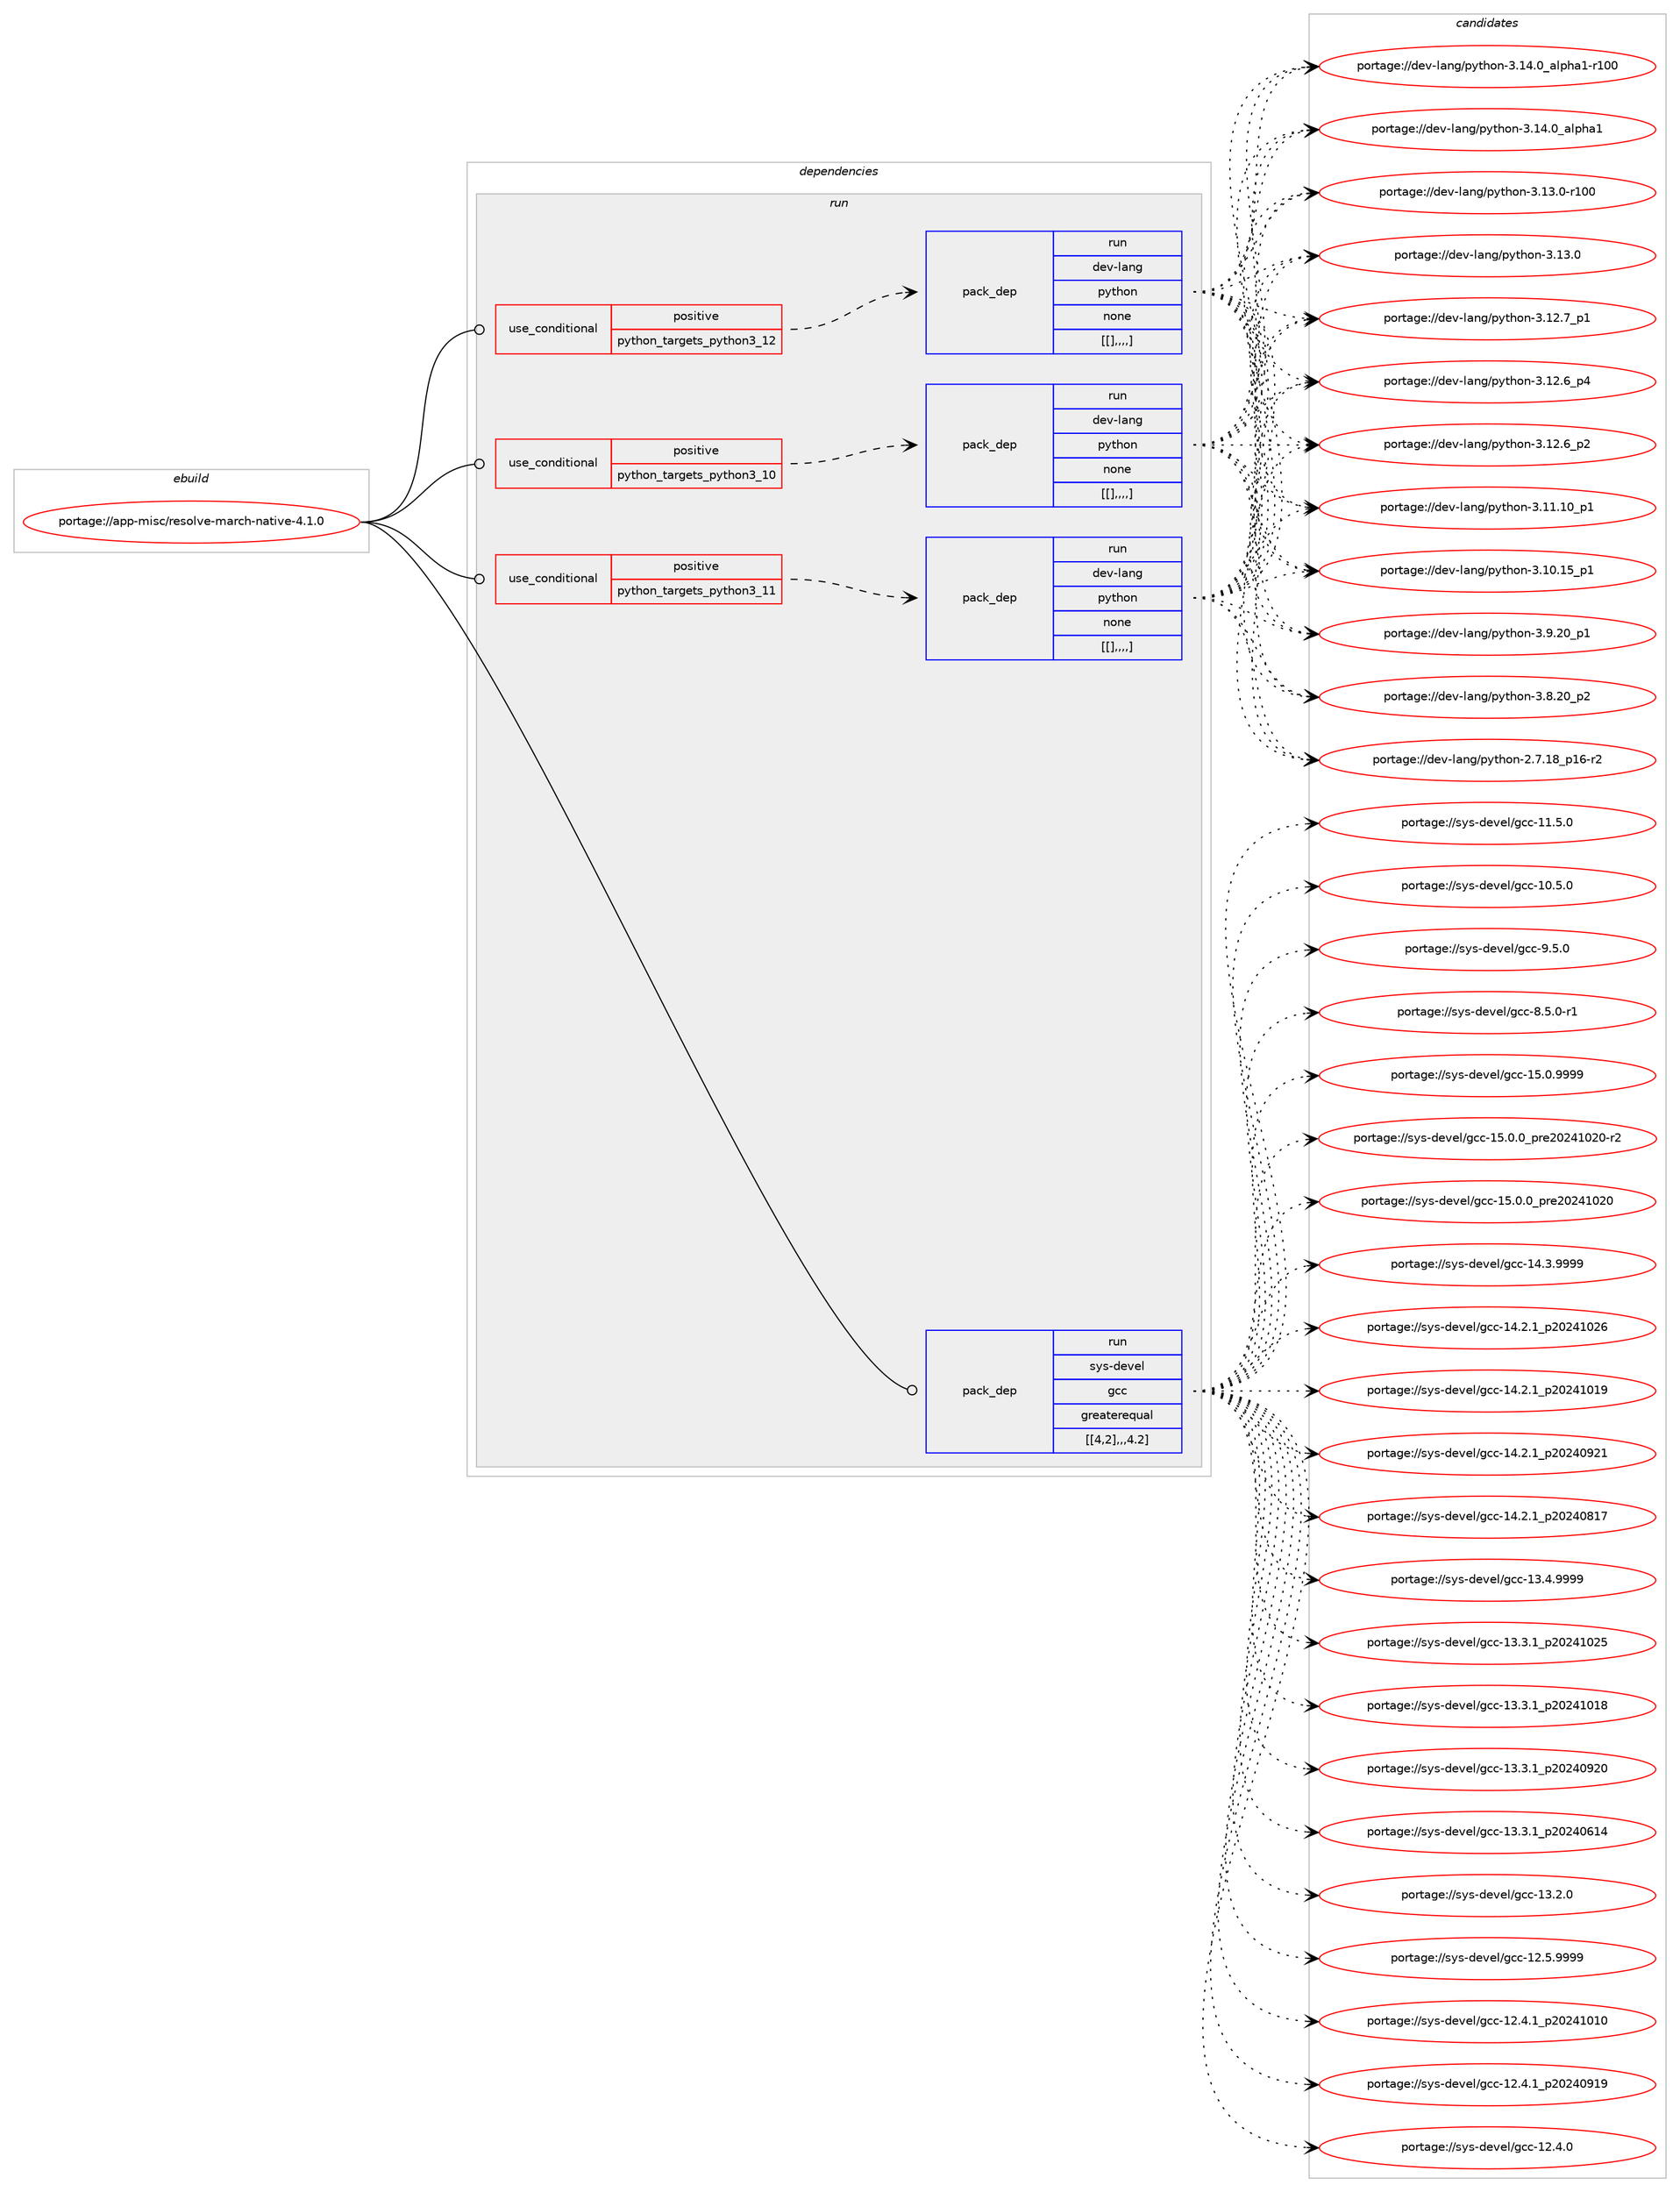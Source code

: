 digraph prolog {

# *************
# Graph options
# *************

newrank=true;
concentrate=true;
compound=true;
graph [rankdir=LR,fontname=Helvetica,fontsize=10,ranksep=1.5];#, ranksep=2.5, nodesep=0.2];
edge  [arrowhead=vee];
node  [fontname=Helvetica,fontsize=10];

# **********
# The ebuild
# **********

subgraph cluster_leftcol {
color=gray;
label=<<i>ebuild</i>>;
id [label="portage://app-misc/resolve-march-native-4.1.0", color=red, width=4, href="../app-misc/resolve-march-native-4.1.0.svg"];
}

# ****************
# The dependencies
# ****************

subgraph cluster_midcol {
color=gray;
label=<<i>dependencies</i>>;
subgraph cluster_compile {
fillcolor="#eeeeee";
style=filled;
label=<<i>compile</i>>;
}
subgraph cluster_compileandrun {
fillcolor="#eeeeee";
style=filled;
label=<<i>compile and run</i>>;
}
subgraph cluster_run {
fillcolor="#eeeeee";
style=filled;
label=<<i>run</i>>;
subgraph cond13876 {
dependency46667 [label=<<TABLE BORDER="0" CELLBORDER="1" CELLSPACING="0" CELLPADDING="4"><TR><TD ROWSPAN="3" CELLPADDING="10">use_conditional</TD></TR><TR><TD>positive</TD></TR><TR><TD>python_targets_python3_10</TD></TR></TABLE>>, shape=none, color=red];
subgraph pack32343 {
dependency46710 [label=<<TABLE BORDER="0" CELLBORDER="1" CELLSPACING="0" CELLPADDING="4" WIDTH="220"><TR><TD ROWSPAN="6" CELLPADDING="30">pack_dep</TD></TR><TR><TD WIDTH="110">run</TD></TR><TR><TD>dev-lang</TD></TR><TR><TD>python</TD></TR><TR><TD>none</TD></TR><TR><TD>[[],,,,]</TD></TR></TABLE>>, shape=none, color=blue];
}
dependency46667:e -> dependency46710:w [weight=20,style="dashed",arrowhead="vee"];
}
id:e -> dependency46667:w [weight=20,style="solid",arrowhead="odot"];
subgraph cond13901 {
dependency46824 [label=<<TABLE BORDER="0" CELLBORDER="1" CELLSPACING="0" CELLPADDING="4"><TR><TD ROWSPAN="3" CELLPADDING="10">use_conditional</TD></TR><TR><TD>positive</TD></TR><TR><TD>python_targets_python3_11</TD></TR></TABLE>>, shape=none, color=red];
subgraph pack32454 {
dependency46887 [label=<<TABLE BORDER="0" CELLBORDER="1" CELLSPACING="0" CELLPADDING="4" WIDTH="220"><TR><TD ROWSPAN="6" CELLPADDING="30">pack_dep</TD></TR><TR><TD WIDTH="110">run</TD></TR><TR><TD>dev-lang</TD></TR><TR><TD>python</TD></TR><TR><TD>none</TD></TR><TR><TD>[[],,,,]</TD></TR></TABLE>>, shape=none, color=blue];
}
dependency46824:e -> dependency46887:w [weight=20,style="dashed",arrowhead="vee"];
}
id:e -> dependency46824:w [weight=20,style="solid",arrowhead="odot"];
subgraph cond13945 {
dependency46908 [label=<<TABLE BORDER="0" CELLBORDER="1" CELLSPACING="0" CELLPADDING="4"><TR><TD ROWSPAN="3" CELLPADDING="10">use_conditional</TD></TR><TR><TD>positive</TD></TR><TR><TD>python_targets_python3_12</TD></TR></TABLE>>, shape=none, color=red];
subgraph pack32502 {
dependency46925 [label=<<TABLE BORDER="0" CELLBORDER="1" CELLSPACING="0" CELLPADDING="4" WIDTH="220"><TR><TD ROWSPAN="6" CELLPADDING="30">pack_dep</TD></TR><TR><TD WIDTH="110">run</TD></TR><TR><TD>dev-lang</TD></TR><TR><TD>python</TD></TR><TR><TD>none</TD></TR><TR><TD>[[],,,,]</TD></TR></TABLE>>, shape=none, color=blue];
}
dependency46908:e -> dependency46925:w [weight=20,style="dashed",arrowhead="vee"];
}
id:e -> dependency46908:w [weight=20,style="solid",arrowhead="odot"];
subgraph pack32512 {
dependency46937 [label=<<TABLE BORDER="0" CELLBORDER="1" CELLSPACING="0" CELLPADDING="4" WIDTH="220"><TR><TD ROWSPAN="6" CELLPADDING="30">pack_dep</TD></TR><TR><TD WIDTH="110">run</TD></TR><TR><TD>sys-devel</TD></TR><TR><TD>gcc</TD></TR><TR><TD>greaterequal</TD></TR><TR><TD>[[4,2],,,4.2]</TD></TR></TABLE>>, shape=none, color=blue];
}
id:e -> dependency46937:w [weight=20,style="solid",arrowhead="odot"];
}
}

# **************
# The candidates
# **************

subgraph cluster_choices {
rank=same;
color=gray;
label=<<i>candidates</i>>;

subgraph choice31031 {
color=black;
nodesep=1;
choice100101118451089711010347112121116104111110455146495246489597108112104974945114494848 [label="portage://dev-lang/python-3.14.0_alpha1-r100", color=red, width=4,href="../dev-lang/python-3.14.0_alpha1-r100.svg"];
choice1001011184510897110103471121211161041111104551464952464895971081121049749 [label="portage://dev-lang/python-3.14.0_alpha1", color=red, width=4,href="../dev-lang/python-3.14.0_alpha1.svg"];
choice1001011184510897110103471121211161041111104551464951464845114494848 [label="portage://dev-lang/python-3.13.0-r100", color=red, width=4,href="../dev-lang/python-3.13.0-r100.svg"];
choice10010111845108971101034711212111610411111045514649514648 [label="portage://dev-lang/python-3.13.0", color=red, width=4,href="../dev-lang/python-3.13.0.svg"];
choice100101118451089711010347112121116104111110455146495046559511249 [label="portage://dev-lang/python-3.12.7_p1", color=red, width=4,href="../dev-lang/python-3.12.7_p1.svg"];
choice100101118451089711010347112121116104111110455146495046549511252 [label="portage://dev-lang/python-3.12.6_p4", color=red, width=4,href="../dev-lang/python-3.12.6_p4.svg"];
choice100101118451089711010347112121116104111110455146495046549511250 [label="portage://dev-lang/python-3.12.6_p2", color=red, width=4,href="../dev-lang/python-3.12.6_p2.svg"];
choice10010111845108971101034711212111610411111045514649494649489511249 [label="portage://dev-lang/python-3.11.10_p1", color=red, width=4,href="../dev-lang/python-3.11.10_p1.svg"];
choice10010111845108971101034711212111610411111045514649484649539511249 [label="portage://dev-lang/python-3.10.15_p1", color=red, width=4,href="../dev-lang/python-3.10.15_p1.svg"];
choice100101118451089711010347112121116104111110455146574650489511249 [label="portage://dev-lang/python-3.9.20_p1", color=red, width=4,href="../dev-lang/python-3.9.20_p1.svg"];
choice100101118451089711010347112121116104111110455146564650489511250 [label="portage://dev-lang/python-3.8.20_p2", color=red, width=4,href="../dev-lang/python-3.8.20_p2.svg"];
choice100101118451089711010347112121116104111110455046554649569511249544511450 [label="portage://dev-lang/python-2.7.18_p16-r2", color=red, width=4,href="../dev-lang/python-2.7.18_p16-r2.svg"];
dependency46710:e -> choice100101118451089711010347112121116104111110455146495246489597108112104974945114494848:w [style=dotted,weight="100"];
dependency46710:e -> choice1001011184510897110103471121211161041111104551464952464895971081121049749:w [style=dotted,weight="100"];
dependency46710:e -> choice1001011184510897110103471121211161041111104551464951464845114494848:w [style=dotted,weight="100"];
dependency46710:e -> choice10010111845108971101034711212111610411111045514649514648:w [style=dotted,weight="100"];
dependency46710:e -> choice100101118451089711010347112121116104111110455146495046559511249:w [style=dotted,weight="100"];
dependency46710:e -> choice100101118451089711010347112121116104111110455146495046549511252:w [style=dotted,weight="100"];
dependency46710:e -> choice100101118451089711010347112121116104111110455146495046549511250:w [style=dotted,weight="100"];
dependency46710:e -> choice10010111845108971101034711212111610411111045514649494649489511249:w [style=dotted,weight="100"];
dependency46710:e -> choice10010111845108971101034711212111610411111045514649484649539511249:w [style=dotted,weight="100"];
dependency46710:e -> choice100101118451089711010347112121116104111110455146574650489511249:w [style=dotted,weight="100"];
dependency46710:e -> choice100101118451089711010347112121116104111110455146564650489511250:w [style=dotted,weight="100"];
dependency46710:e -> choice100101118451089711010347112121116104111110455046554649569511249544511450:w [style=dotted,weight="100"];
}
subgraph choice31065 {
color=black;
nodesep=1;
choice100101118451089711010347112121116104111110455146495246489597108112104974945114494848 [label="portage://dev-lang/python-3.14.0_alpha1-r100", color=red, width=4,href="../dev-lang/python-3.14.0_alpha1-r100.svg"];
choice1001011184510897110103471121211161041111104551464952464895971081121049749 [label="portage://dev-lang/python-3.14.0_alpha1", color=red, width=4,href="../dev-lang/python-3.14.0_alpha1.svg"];
choice1001011184510897110103471121211161041111104551464951464845114494848 [label="portage://dev-lang/python-3.13.0-r100", color=red, width=4,href="../dev-lang/python-3.13.0-r100.svg"];
choice10010111845108971101034711212111610411111045514649514648 [label="portage://dev-lang/python-3.13.0", color=red, width=4,href="../dev-lang/python-3.13.0.svg"];
choice100101118451089711010347112121116104111110455146495046559511249 [label="portage://dev-lang/python-3.12.7_p1", color=red, width=4,href="../dev-lang/python-3.12.7_p1.svg"];
choice100101118451089711010347112121116104111110455146495046549511252 [label="portage://dev-lang/python-3.12.6_p4", color=red, width=4,href="../dev-lang/python-3.12.6_p4.svg"];
choice100101118451089711010347112121116104111110455146495046549511250 [label="portage://dev-lang/python-3.12.6_p2", color=red, width=4,href="../dev-lang/python-3.12.6_p2.svg"];
choice10010111845108971101034711212111610411111045514649494649489511249 [label="portage://dev-lang/python-3.11.10_p1", color=red, width=4,href="../dev-lang/python-3.11.10_p1.svg"];
choice10010111845108971101034711212111610411111045514649484649539511249 [label="portage://dev-lang/python-3.10.15_p1", color=red, width=4,href="../dev-lang/python-3.10.15_p1.svg"];
choice100101118451089711010347112121116104111110455146574650489511249 [label="portage://dev-lang/python-3.9.20_p1", color=red, width=4,href="../dev-lang/python-3.9.20_p1.svg"];
choice100101118451089711010347112121116104111110455146564650489511250 [label="portage://dev-lang/python-3.8.20_p2", color=red, width=4,href="../dev-lang/python-3.8.20_p2.svg"];
choice100101118451089711010347112121116104111110455046554649569511249544511450 [label="portage://dev-lang/python-2.7.18_p16-r2", color=red, width=4,href="../dev-lang/python-2.7.18_p16-r2.svg"];
dependency46887:e -> choice100101118451089711010347112121116104111110455146495246489597108112104974945114494848:w [style=dotted,weight="100"];
dependency46887:e -> choice1001011184510897110103471121211161041111104551464952464895971081121049749:w [style=dotted,weight="100"];
dependency46887:e -> choice1001011184510897110103471121211161041111104551464951464845114494848:w [style=dotted,weight="100"];
dependency46887:e -> choice10010111845108971101034711212111610411111045514649514648:w [style=dotted,weight="100"];
dependency46887:e -> choice100101118451089711010347112121116104111110455146495046559511249:w [style=dotted,weight="100"];
dependency46887:e -> choice100101118451089711010347112121116104111110455146495046549511252:w [style=dotted,weight="100"];
dependency46887:e -> choice100101118451089711010347112121116104111110455146495046549511250:w [style=dotted,weight="100"];
dependency46887:e -> choice10010111845108971101034711212111610411111045514649494649489511249:w [style=dotted,weight="100"];
dependency46887:e -> choice10010111845108971101034711212111610411111045514649484649539511249:w [style=dotted,weight="100"];
dependency46887:e -> choice100101118451089711010347112121116104111110455146574650489511249:w [style=dotted,weight="100"];
dependency46887:e -> choice100101118451089711010347112121116104111110455146564650489511250:w [style=dotted,weight="100"];
dependency46887:e -> choice100101118451089711010347112121116104111110455046554649569511249544511450:w [style=dotted,weight="100"];
}
subgraph choice31106 {
color=black;
nodesep=1;
choice100101118451089711010347112121116104111110455146495246489597108112104974945114494848 [label="portage://dev-lang/python-3.14.0_alpha1-r100", color=red, width=4,href="../dev-lang/python-3.14.0_alpha1-r100.svg"];
choice1001011184510897110103471121211161041111104551464952464895971081121049749 [label="portage://dev-lang/python-3.14.0_alpha1", color=red, width=4,href="../dev-lang/python-3.14.0_alpha1.svg"];
choice1001011184510897110103471121211161041111104551464951464845114494848 [label="portage://dev-lang/python-3.13.0-r100", color=red, width=4,href="../dev-lang/python-3.13.0-r100.svg"];
choice10010111845108971101034711212111610411111045514649514648 [label="portage://dev-lang/python-3.13.0", color=red, width=4,href="../dev-lang/python-3.13.0.svg"];
choice100101118451089711010347112121116104111110455146495046559511249 [label="portage://dev-lang/python-3.12.7_p1", color=red, width=4,href="../dev-lang/python-3.12.7_p1.svg"];
choice100101118451089711010347112121116104111110455146495046549511252 [label="portage://dev-lang/python-3.12.6_p4", color=red, width=4,href="../dev-lang/python-3.12.6_p4.svg"];
choice100101118451089711010347112121116104111110455146495046549511250 [label="portage://dev-lang/python-3.12.6_p2", color=red, width=4,href="../dev-lang/python-3.12.6_p2.svg"];
choice10010111845108971101034711212111610411111045514649494649489511249 [label="portage://dev-lang/python-3.11.10_p1", color=red, width=4,href="../dev-lang/python-3.11.10_p1.svg"];
choice10010111845108971101034711212111610411111045514649484649539511249 [label="portage://dev-lang/python-3.10.15_p1", color=red, width=4,href="../dev-lang/python-3.10.15_p1.svg"];
choice100101118451089711010347112121116104111110455146574650489511249 [label="portage://dev-lang/python-3.9.20_p1", color=red, width=4,href="../dev-lang/python-3.9.20_p1.svg"];
choice100101118451089711010347112121116104111110455146564650489511250 [label="portage://dev-lang/python-3.8.20_p2", color=red, width=4,href="../dev-lang/python-3.8.20_p2.svg"];
choice100101118451089711010347112121116104111110455046554649569511249544511450 [label="portage://dev-lang/python-2.7.18_p16-r2", color=red, width=4,href="../dev-lang/python-2.7.18_p16-r2.svg"];
dependency46925:e -> choice100101118451089711010347112121116104111110455146495246489597108112104974945114494848:w [style=dotted,weight="100"];
dependency46925:e -> choice1001011184510897110103471121211161041111104551464952464895971081121049749:w [style=dotted,weight="100"];
dependency46925:e -> choice1001011184510897110103471121211161041111104551464951464845114494848:w [style=dotted,weight="100"];
dependency46925:e -> choice10010111845108971101034711212111610411111045514649514648:w [style=dotted,weight="100"];
dependency46925:e -> choice100101118451089711010347112121116104111110455146495046559511249:w [style=dotted,weight="100"];
dependency46925:e -> choice100101118451089711010347112121116104111110455146495046549511252:w [style=dotted,weight="100"];
dependency46925:e -> choice100101118451089711010347112121116104111110455146495046549511250:w [style=dotted,weight="100"];
dependency46925:e -> choice10010111845108971101034711212111610411111045514649494649489511249:w [style=dotted,weight="100"];
dependency46925:e -> choice10010111845108971101034711212111610411111045514649484649539511249:w [style=dotted,weight="100"];
dependency46925:e -> choice100101118451089711010347112121116104111110455146574650489511249:w [style=dotted,weight="100"];
dependency46925:e -> choice100101118451089711010347112121116104111110455146564650489511250:w [style=dotted,weight="100"];
dependency46925:e -> choice100101118451089711010347112121116104111110455046554649569511249544511450:w [style=dotted,weight="100"];
}
subgraph choice31117 {
color=black;
nodesep=1;
choice1151211154510010111810110847103999945495346484657575757 [label="portage://sys-devel/gcc-15.0.9999", color=red, width=4,href="../sys-devel/gcc-15.0.9999.svg"];
choice11512111545100101118101108471039999454953464846489511211410150485052494850484511450 [label="portage://sys-devel/gcc-15.0.0_pre20241020-r2", color=red, width=4,href="../sys-devel/gcc-15.0.0_pre20241020-r2.svg"];
choice1151211154510010111810110847103999945495346484648951121141015048505249485048 [label="portage://sys-devel/gcc-15.0.0_pre20241020", color=red, width=4,href="../sys-devel/gcc-15.0.0_pre20241020.svg"];
choice1151211154510010111810110847103999945495246514657575757 [label="portage://sys-devel/gcc-14.3.9999", color=red, width=4,href="../sys-devel/gcc-14.3.9999.svg"];
choice1151211154510010111810110847103999945495246504649951125048505249485054 [label="portage://sys-devel/gcc-14.2.1_p20241026", color=red, width=4,href="../sys-devel/gcc-14.2.1_p20241026.svg"];
choice1151211154510010111810110847103999945495246504649951125048505249484957 [label="portage://sys-devel/gcc-14.2.1_p20241019", color=red, width=4,href="../sys-devel/gcc-14.2.1_p20241019.svg"];
choice1151211154510010111810110847103999945495246504649951125048505248575049 [label="portage://sys-devel/gcc-14.2.1_p20240921", color=red, width=4,href="../sys-devel/gcc-14.2.1_p20240921.svg"];
choice1151211154510010111810110847103999945495246504649951125048505248564955 [label="portage://sys-devel/gcc-14.2.1_p20240817", color=red, width=4,href="../sys-devel/gcc-14.2.1_p20240817.svg"];
choice1151211154510010111810110847103999945495146524657575757 [label="portage://sys-devel/gcc-13.4.9999", color=red, width=4,href="../sys-devel/gcc-13.4.9999.svg"];
choice1151211154510010111810110847103999945495146514649951125048505249485053 [label="portage://sys-devel/gcc-13.3.1_p20241025", color=red, width=4,href="../sys-devel/gcc-13.3.1_p20241025.svg"];
choice1151211154510010111810110847103999945495146514649951125048505249484956 [label="portage://sys-devel/gcc-13.3.1_p20241018", color=red, width=4,href="../sys-devel/gcc-13.3.1_p20241018.svg"];
choice1151211154510010111810110847103999945495146514649951125048505248575048 [label="portage://sys-devel/gcc-13.3.1_p20240920", color=red, width=4,href="../sys-devel/gcc-13.3.1_p20240920.svg"];
choice1151211154510010111810110847103999945495146514649951125048505248544952 [label="portage://sys-devel/gcc-13.3.1_p20240614", color=red, width=4,href="../sys-devel/gcc-13.3.1_p20240614.svg"];
choice1151211154510010111810110847103999945495146504648 [label="portage://sys-devel/gcc-13.2.0", color=red, width=4,href="../sys-devel/gcc-13.2.0.svg"];
choice1151211154510010111810110847103999945495046534657575757 [label="portage://sys-devel/gcc-12.5.9999", color=red, width=4,href="../sys-devel/gcc-12.5.9999.svg"];
choice1151211154510010111810110847103999945495046524649951125048505249484948 [label="portage://sys-devel/gcc-12.4.1_p20241010", color=red, width=4,href="../sys-devel/gcc-12.4.1_p20241010.svg"];
choice1151211154510010111810110847103999945495046524649951125048505248574957 [label="portage://sys-devel/gcc-12.4.1_p20240919", color=red, width=4,href="../sys-devel/gcc-12.4.1_p20240919.svg"];
choice1151211154510010111810110847103999945495046524648 [label="portage://sys-devel/gcc-12.4.0", color=red, width=4,href="../sys-devel/gcc-12.4.0.svg"];
choice1151211154510010111810110847103999945494946534648 [label="portage://sys-devel/gcc-11.5.0", color=red, width=4,href="../sys-devel/gcc-11.5.0.svg"];
choice1151211154510010111810110847103999945494846534648 [label="portage://sys-devel/gcc-10.5.0", color=red, width=4,href="../sys-devel/gcc-10.5.0.svg"];
choice11512111545100101118101108471039999455746534648 [label="portage://sys-devel/gcc-9.5.0", color=red, width=4,href="../sys-devel/gcc-9.5.0.svg"];
choice115121115451001011181011084710399994556465346484511449 [label="portage://sys-devel/gcc-8.5.0-r1", color=red, width=4,href="../sys-devel/gcc-8.5.0-r1.svg"];
dependency46937:e -> choice1151211154510010111810110847103999945495346484657575757:w [style=dotted,weight="100"];
dependency46937:e -> choice11512111545100101118101108471039999454953464846489511211410150485052494850484511450:w [style=dotted,weight="100"];
dependency46937:e -> choice1151211154510010111810110847103999945495346484648951121141015048505249485048:w [style=dotted,weight="100"];
dependency46937:e -> choice1151211154510010111810110847103999945495246514657575757:w [style=dotted,weight="100"];
dependency46937:e -> choice1151211154510010111810110847103999945495246504649951125048505249485054:w [style=dotted,weight="100"];
dependency46937:e -> choice1151211154510010111810110847103999945495246504649951125048505249484957:w [style=dotted,weight="100"];
dependency46937:e -> choice1151211154510010111810110847103999945495246504649951125048505248575049:w [style=dotted,weight="100"];
dependency46937:e -> choice1151211154510010111810110847103999945495246504649951125048505248564955:w [style=dotted,weight="100"];
dependency46937:e -> choice1151211154510010111810110847103999945495146524657575757:w [style=dotted,weight="100"];
dependency46937:e -> choice1151211154510010111810110847103999945495146514649951125048505249485053:w [style=dotted,weight="100"];
dependency46937:e -> choice1151211154510010111810110847103999945495146514649951125048505249484956:w [style=dotted,weight="100"];
dependency46937:e -> choice1151211154510010111810110847103999945495146514649951125048505248575048:w [style=dotted,weight="100"];
dependency46937:e -> choice1151211154510010111810110847103999945495146514649951125048505248544952:w [style=dotted,weight="100"];
dependency46937:e -> choice1151211154510010111810110847103999945495146504648:w [style=dotted,weight="100"];
dependency46937:e -> choice1151211154510010111810110847103999945495046534657575757:w [style=dotted,weight="100"];
dependency46937:e -> choice1151211154510010111810110847103999945495046524649951125048505249484948:w [style=dotted,weight="100"];
dependency46937:e -> choice1151211154510010111810110847103999945495046524649951125048505248574957:w [style=dotted,weight="100"];
dependency46937:e -> choice1151211154510010111810110847103999945495046524648:w [style=dotted,weight="100"];
dependency46937:e -> choice1151211154510010111810110847103999945494946534648:w [style=dotted,weight="100"];
dependency46937:e -> choice1151211154510010111810110847103999945494846534648:w [style=dotted,weight="100"];
dependency46937:e -> choice11512111545100101118101108471039999455746534648:w [style=dotted,weight="100"];
dependency46937:e -> choice115121115451001011181011084710399994556465346484511449:w [style=dotted,weight="100"];
}
}

}
